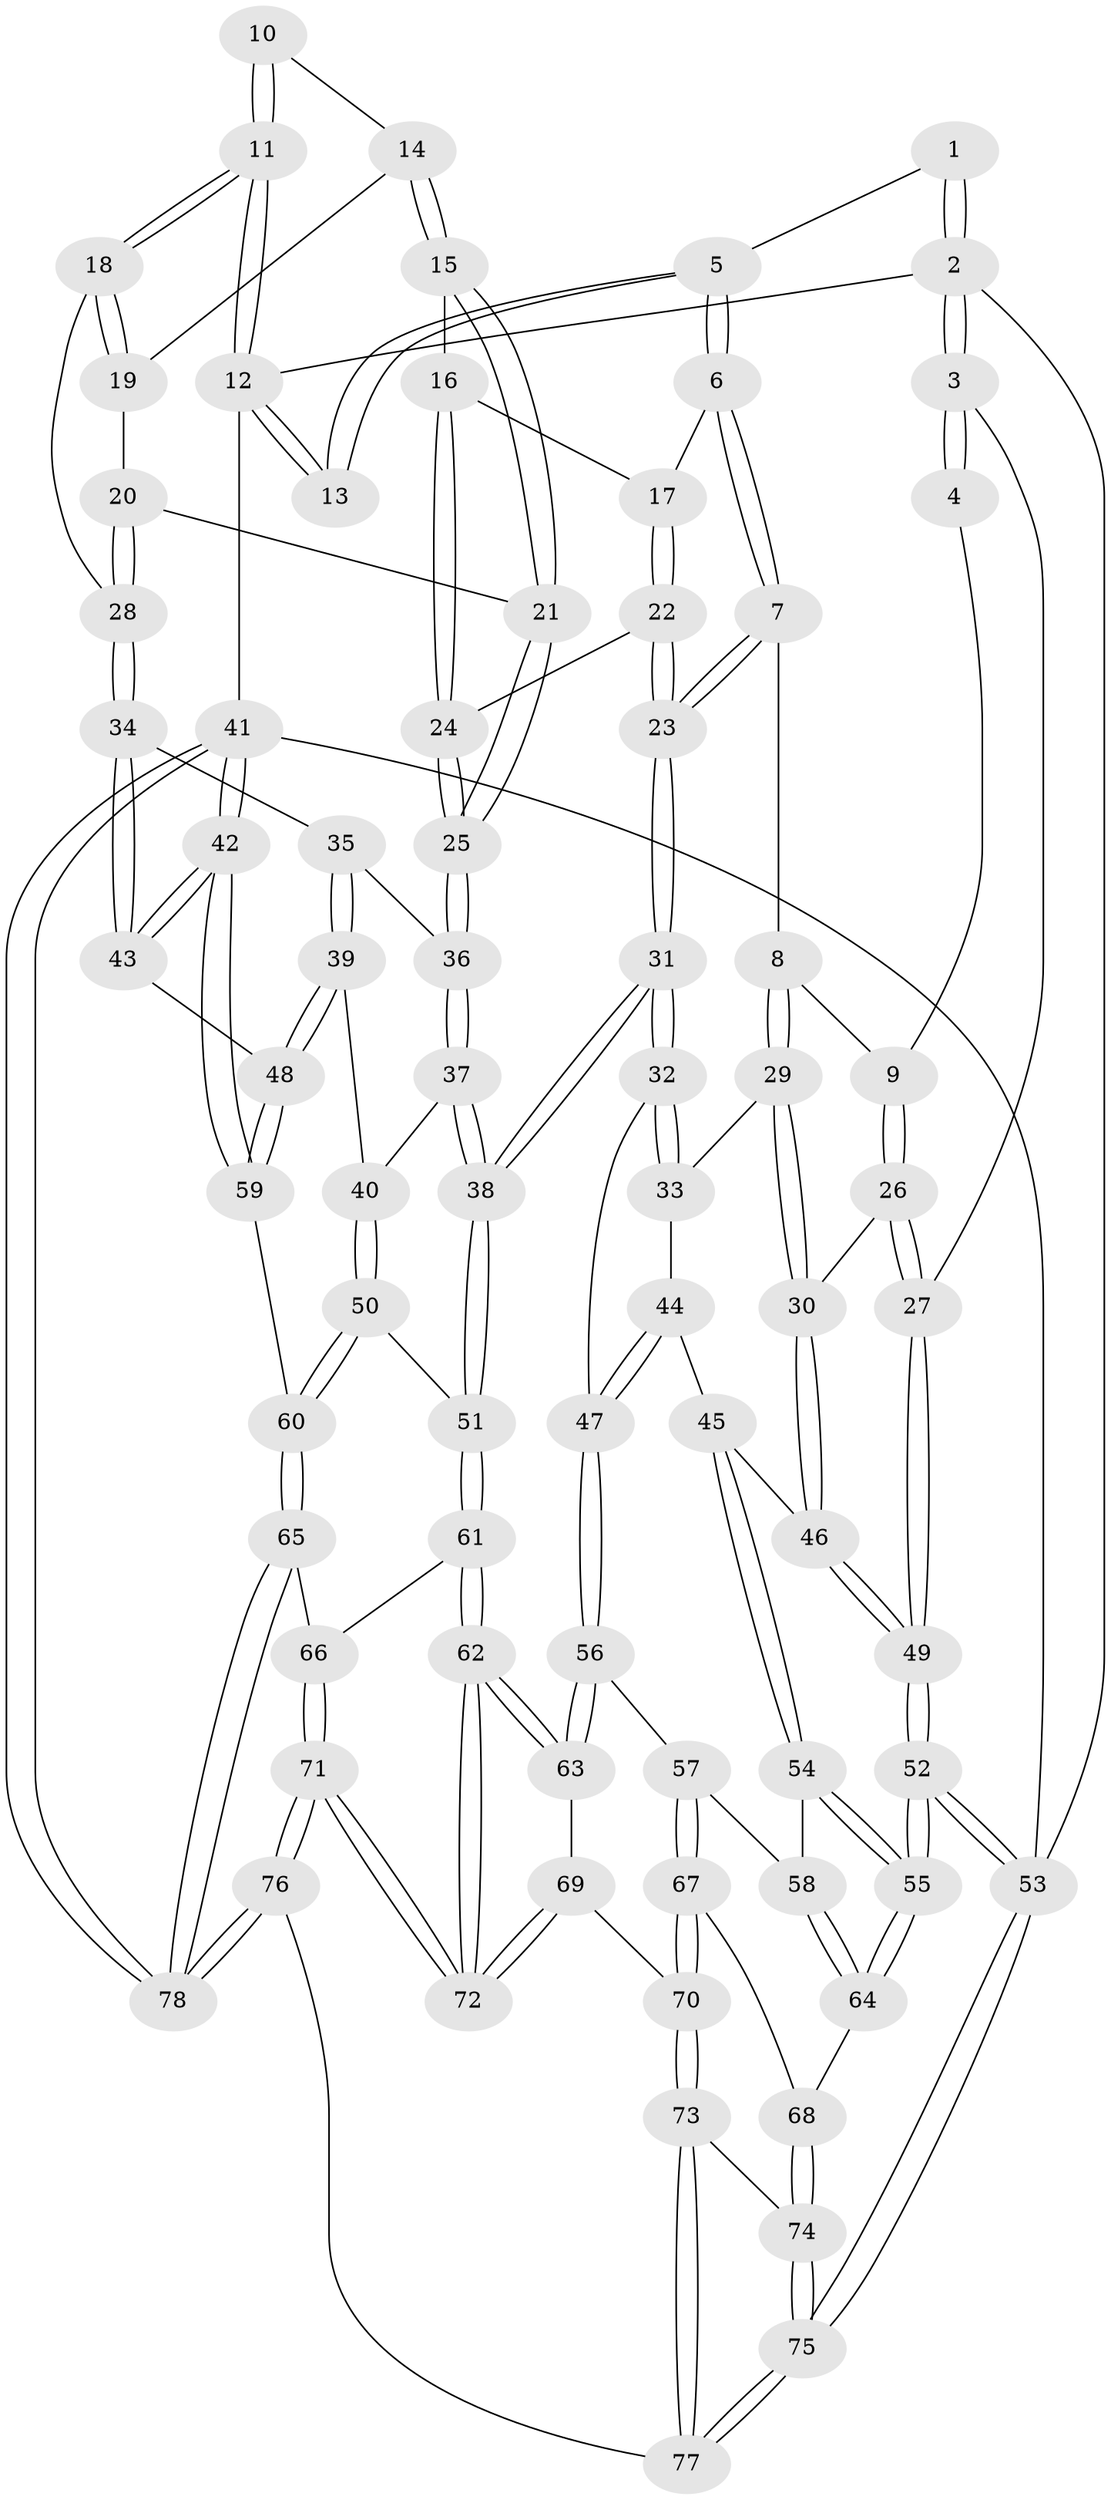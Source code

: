 // Generated by graph-tools (version 1.1) at 2025/03/03/09/25 03:03:27]
// undirected, 78 vertices, 192 edges
graph export_dot {
graph [start="1"]
  node [color=gray90,style=filled];
  1 [pos="+0.18495117525704807+0"];
  2 [pos="+0+0"];
  3 [pos="+0+0"];
  4 [pos="+0.11176738299924603+0.1434740201991195"];
  5 [pos="+0.47894024886918984+0"];
  6 [pos="+0.47418703279955565+0"];
  7 [pos="+0.38121118590029224+0.15166786655167347"];
  8 [pos="+0.2929049644758853+0.22699949790901655"];
  9 [pos="+0.16372369481534402+0.20165002999605552"];
  10 [pos="+0.8730881545249445+0.15176215506025578"];
  11 [pos="+1+0"];
  12 [pos="+1+0"];
  13 [pos="+0.610092668893732+0"];
  14 [pos="+0.853525140706437+0.19323070289999297"];
  15 [pos="+0.8414086455600744+0.20364069589528982"];
  16 [pos="+0.752796318330456+0.22823657409870537"];
  17 [pos="+0.6648306462962479+0.2065947864338099"];
  18 [pos="+1+0.2646483111243193"];
  19 [pos="+0.9372563484991783+0.2537114283584108"];
  20 [pos="+0.9498363549298972+0.36107300528680875"];
  21 [pos="+0.8852879146962321+0.40152962319876134"];
  22 [pos="+0.6064738896272487+0.4202180815997711"];
  23 [pos="+0.5777078309345932+0.44218276443550725"];
  24 [pos="+0.7683237885379975+0.40673021278042165"];
  25 [pos="+0.8551371792030382+0.45410443389003075"];
  26 [pos="+0+0.42692921309737747"];
  27 [pos="+0+0.4259017526095337"];
  28 [pos="+1+0.3028410499577877"];
  29 [pos="+0.26875104922456217+0.44017801097012016"];
  30 [pos="+0+0.46935039656023647"];
  31 [pos="+0.5102291756526783+0.6015862081744523"];
  32 [pos="+0.43581912509771625+0.5938901890281977"];
  33 [pos="+0.27937131158065653+0.45698155585151673"];
  34 [pos="+1+0.45037355158880804"];
  35 [pos="+0.8592140032175684+0.46894271100375057"];
  36 [pos="+0.8590847518048397+0.4688136622171892"];
  37 [pos="+0.688778383261529+0.6119035667863464"];
  38 [pos="+0.5123008308155097+0.6037109576470495"];
  39 [pos="+0.9571846395746031+0.6562509877966102"];
  40 [pos="+0.7642886899798785+0.6699762411349229"];
  41 [pos="+1+1"];
  42 [pos="+1+0.9331344131529455"];
  43 [pos="+1+0.6959249451046333"];
  44 [pos="+0.14615316406650694+0.6423731118824383"];
  45 [pos="+0.11746184978068437+0.6704726022863987"];
  46 [pos="+0.10146075150061666+0.661819140536668"];
  47 [pos="+0.38955206651856134+0.6391907558296877"];
  48 [pos="+1+0.6981819157977686"];
  49 [pos="+0+0.8982246605576052"];
  50 [pos="+0.7655045404333735+0.7739702578633617"];
  51 [pos="+0.5263237800262093+0.6612712458181913"];
  52 [pos="+0+0.9590595603341862"];
  53 [pos="+0+1"];
  54 [pos="+0.14718856439125078+0.730960223320316"];
  55 [pos="+0+0.94767357543186"];
  56 [pos="+0.2817271184999892+0.7620463846607498"];
  57 [pos="+0.2556999615119361+0.7652706389985608"];
  58 [pos="+0.15595279866134754+0.7388879996819399"];
  59 [pos="+0.8352194039463698+0.8950598101674856"];
  60 [pos="+0.7977029067709167+0.92999746105436"];
  61 [pos="+0.5372581166726326+0.7243081557218796"];
  62 [pos="+0.4405772676963305+0.8639510680947261"];
  63 [pos="+0.3094382997600118+0.8188737290235649"];
  64 [pos="+0.09682198509619833+0.9029638976969526"];
  65 [pos="+0.7790873420373637+0.9638171302297361"];
  66 [pos="+0.5846933464475775+0.7945908285606686"];
  67 [pos="+0.19851217466195317+0.8847681724999852"];
  68 [pos="+0.10194493867073158+0.9052785598058846"];
  69 [pos="+0.309793770523113+0.8469495795739338"];
  70 [pos="+0.2759141885913229+0.9732297149239421"];
  71 [pos="+0.45095398993965047+1"];
  72 [pos="+0.43612382756275403+0.9675222971364656"];
  73 [pos="+0.2872633826999027+1"];
  74 [pos="+0.11525937496691208+0.9238438711496096"];
  75 [pos="+0.18056737362397032+1"];
  76 [pos="+0.4480260961557261+1"];
  77 [pos="+0.36830440510042306+1"];
  78 [pos="+0.7730475898889467+1"];
  1 -- 2;
  1 -- 2;
  1 -- 5;
  2 -- 3;
  2 -- 3;
  2 -- 12;
  2 -- 53;
  3 -- 4;
  3 -- 4;
  3 -- 27;
  4 -- 9;
  5 -- 6;
  5 -- 6;
  5 -- 13;
  5 -- 13;
  6 -- 7;
  6 -- 7;
  6 -- 17;
  7 -- 8;
  7 -- 23;
  7 -- 23;
  8 -- 9;
  8 -- 29;
  8 -- 29;
  9 -- 26;
  9 -- 26;
  10 -- 11;
  10 -- 11;
  10 -- 14;
  11 -- 12;
  11 -- 12;
  11 -- 18;
  11 -- 18;
  12 -- 13;
  12 -- 13;
  12 -- 41;
  14 -- 15;
  14 -- 15;
  14 -- 19;
  15 -- 16;
  15 -- 21;
  15 -- 21;
  16 -- 17;
  16 -- 24;
  16 -- 24;
  17 -- 22;
  17 -- 22;
  18 -- 19;
  18 -- 19;
  18 -- 28;
  19 -- 20;
  20 -- 21;
  20 -- 28;
  20 -- 28;
  21 -- 25;
  21 -- 25;
  22 -- 23;
  22 -- 23;
  22 -- 24;
  23 -- 31;
  23 -- 31;
  24 -- 25;
  24 -- 25;
  25 -- 36;
  25 -- 36;
  26 -- 27;
  26 -- 27;
  26 -- 30;
  27 -- 49;
  27 -- 49;
  28 -- 34;
  28 -- 34;
  29 -- 30;
  29 -- 30;
  29 -- 33;
  30 -- 46;
  30 -- 46;
  31 -- 32;
  31 -- 32;
  31 -- 38;
  31 -- 38;
  32 -- 33;
  32 -- 33;
  32 -- 47;
  33 -- 44;
  34 -- 35;
  34 -- 43;
  34 -- 43;
  35 -- 36;
  35 -- 39;
  35 -- 39;
  36 -- 37;
  36 -- 37;
  37 -- 38;
  37 -- 38;
  37 -- 40;
  38 -- 51;
  38 -- 51;
  39 -- 40;
  39 -- 48;
  39 -- 48;
  40 -- 50;
  40 -- 50;
  41 -- 42;
  41 -- 42;
  41 -- 78;
  41 -- 78;
  41 -- 53;
  42 -- 43;
  42 -- 43;
  42 -- 59;
  42 -- 59;
  43 -- 48;
  44 -- 45;
  44 -- 47;
  44 -- 47;
  45 -- 46;
  45 -- 54;
  45 -- 54;
  46 -- 49;
  46 -- 49;
  47 -- 56;
  47 -- 56;
  48 -- 59;
  48 -- 59;
  49 -- 52;
  49 -- 52;
  50 -- 51;
  50 -- 60;
  50 -- 60;
  51 -- 61;
  51 -- 61;
  52 -- 53;
  52 -- 53;
  52 -- 55;
  52 -- 55;
  53 -- 75;
  53 -- 75;
  54 -- 55;
  54 -- 55;
  54 -- 58;
  55 -- 64;
  55 -- 64;
  56 -- 57;
  56 -- 63;
  56 -- 63;
  57 -- 58;
  57 -- 67;
  57 -- 67;
  58 -- 64;
  58 -- 64;
  59 -- 60;
  60 -- 65;
  60 -- 65;
  61 -- 62;
  61 -- 62;
  61 -- 66;
  62 -- 63;
  62 -- 63;
  62 -- 72;
  62 -- 72;
  63 -- 69;
  64 -- 68;
  65 -- 66;
  65 -- 78;
  65 -- 78;
  66 -- 71;
  66 -- 71;
  67 -- 68;
  67 -- 70;
  67 -- 70;
  68 -- 74;
  68 -- 74;
  69 -- 70;
  69 -- 72;
  69 -- 72;
  70 -- 73;
  70 -- 73;
  71 -- 72;
  71 -- 72;
  71 -- 76;
  71 -- 76;
  73 -- 74;
  73 -- 77;
  73 -- 77;
  74 -- 75;
  74 -- 75;
  75 -- 77;
  75 -- 77;
  76 -- 77;
  76 -- 78;
  76 -- 78;
}
